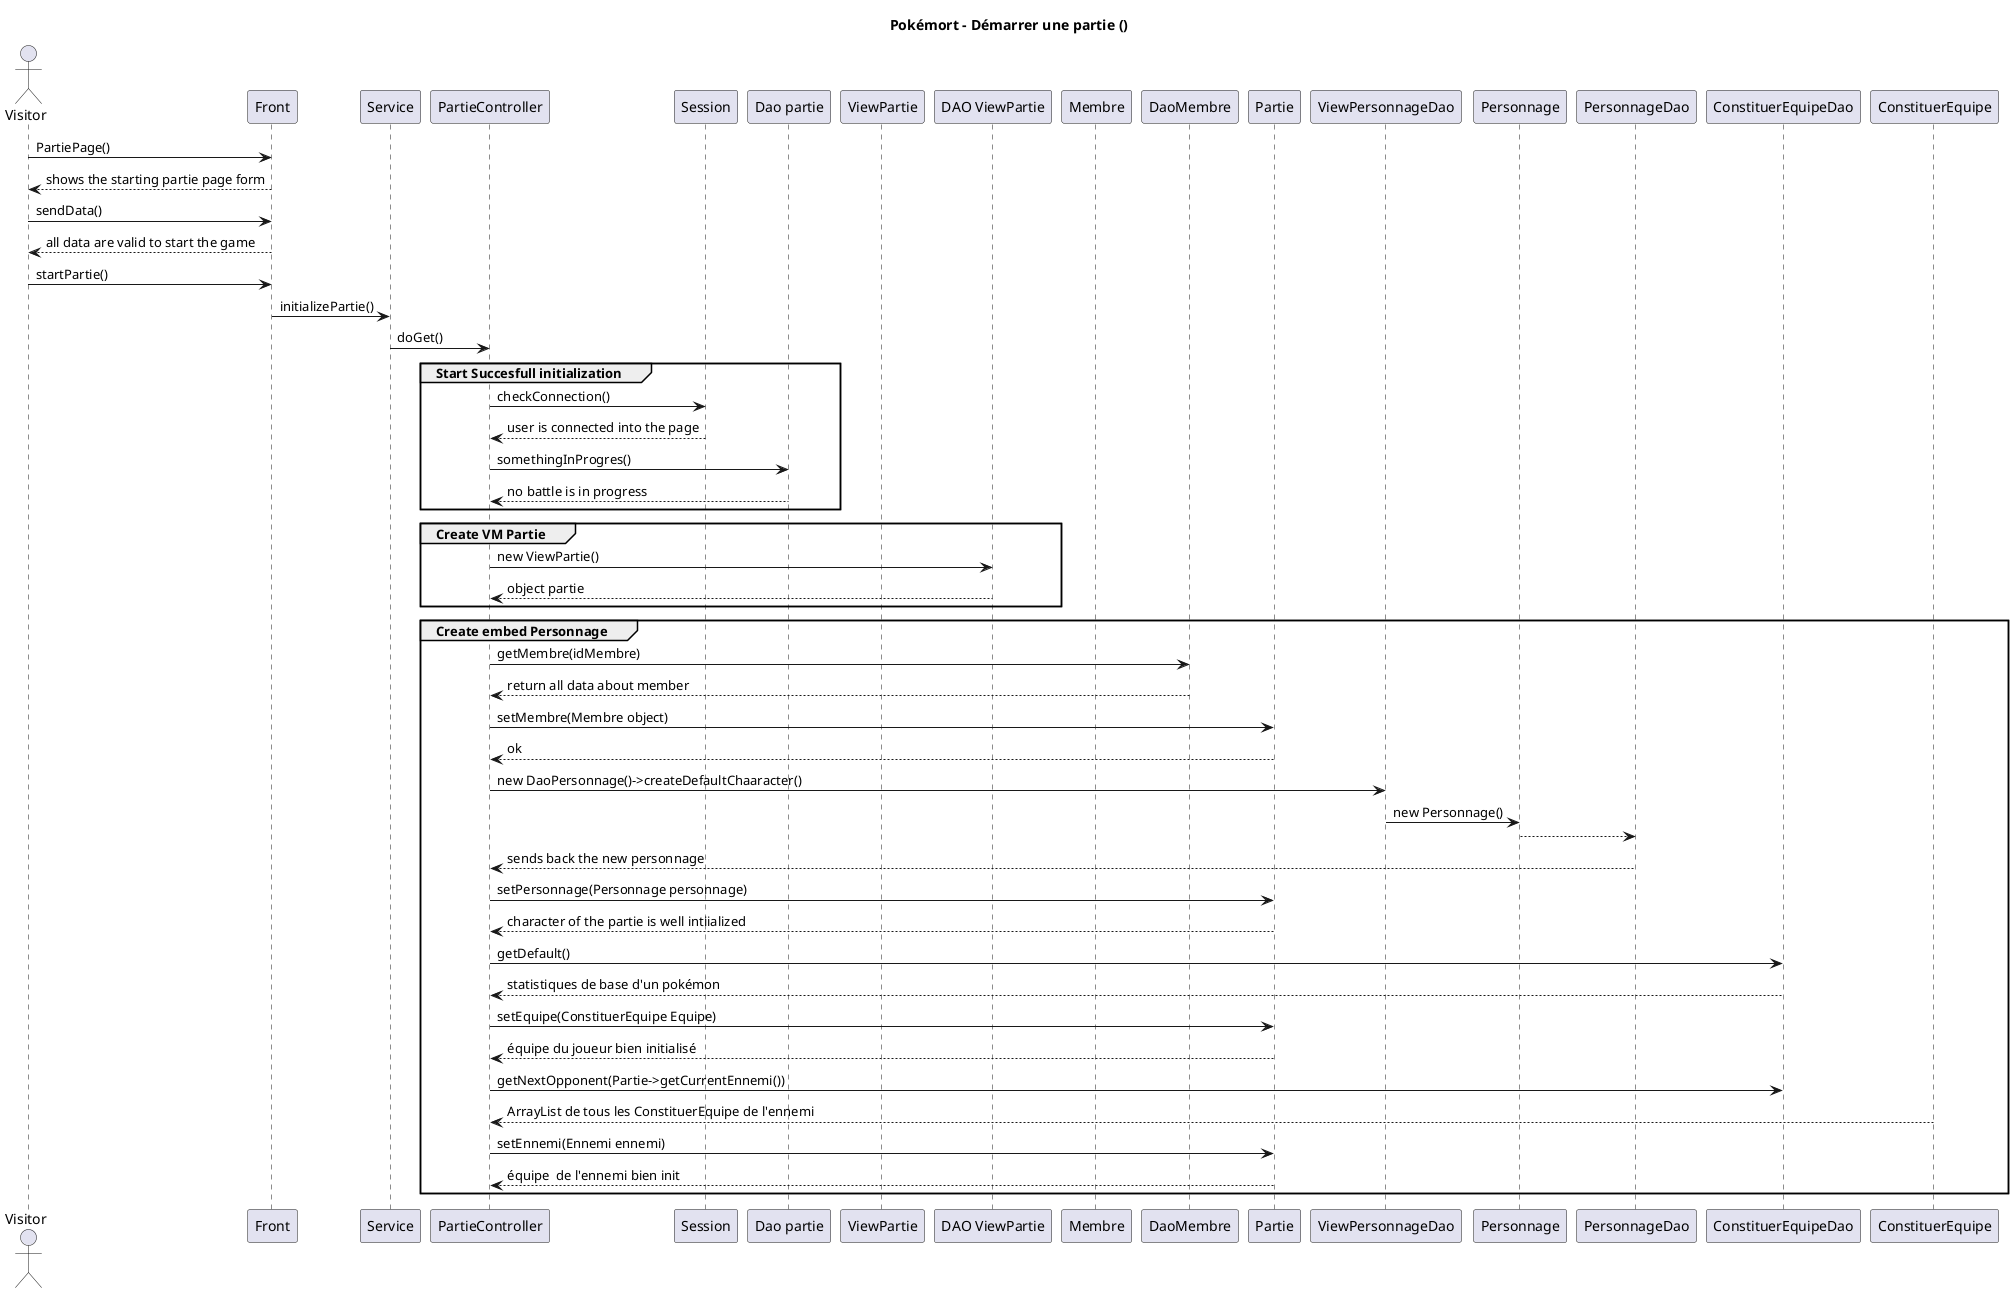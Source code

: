 @startuml
title Pokémort - Démarrer une partie ()

actor Visitor
participant "Front" as Front
participant "Service" as ServicePartie
participant "PartieController" as PartieCtrl

participant "Session" as Session

participant "Dao partie" as PartieDao

participant "ViewPartie" as ViewPartie

participant "DAO ViewPartie" as DaoViewPartie

participant "Membre" as Membre


Visitor -> Front : PartiePage()
Front --> Visitor : shows the starting partie page form
Visitor -> Front : sendData()
Front --> Visitor : all data are valid to start the game
Visitor -> Front : startPartie()
Front -> ServicePartie : initializePartie()
ServicePartie -> PartieCtrl : doGet()
group Start Succesfull initialization
PartieCtrl -> Session : checkConnection()
Session --> PartieCtrl : user is connected into the page
PartieCtrl -> PartieDao : somethingInProgres()
PartieDao --> PartieCtrl : no battle is in progress
end

group Create VM Partie
PartieCtrl -> DaoViewPartie : new ViewPartie() 
DaoViewPartie --> PartieCtrl : object partie
end


group Create embed Personnage
PartieCtrl -> DaoMembre : getMembre(idMembre)
DaoMembre --> PartieCtrl : return all data about member
PartieCtrl -> Partie : setMembre(Membre object)
Partie --> PartieCtrl  : ok

PartieCtrl -> ViewPersonnageDao : new DaoPersonnage()->createDefaultChaaracter()
ViewPersonnageDao -> Personnage : new Personnage()
Personnage --> PersonnageDao : 
PersonnageDao --> PartieCtrl : sends back the new personnage
PartieCtrl -> Partie : setPersonnage(Personnage personnage)
Partie --> PartieCtrl  : character of the partie is well intiialized

PartieCtrl  -> ConstituerEquipeDao : getDefault() 
ConstituerEquipeDao --> PartieCtrl : statistiques de base d'un pokémon 

PartieCtrl -> Partie : setEquipe(ConstituerEquipe Equipe)
Partie --> PartieCtrl  : équipe du joueur bien initialisé

PartieCtrl -> ConstituerEquipeDao : getNextOpponent(Partie->getCurrentEnnemi())
ConstituerEquipe --> PartieCtrl : ArrayList de tous les ConstituerEquipe de l'ennemi

PartieCtrl -> Partie : setEnnemi(Ennemi ennemi)
Partie --> PartieCtrl  : équipe  de l'ennemi bien init
end
@enduml
